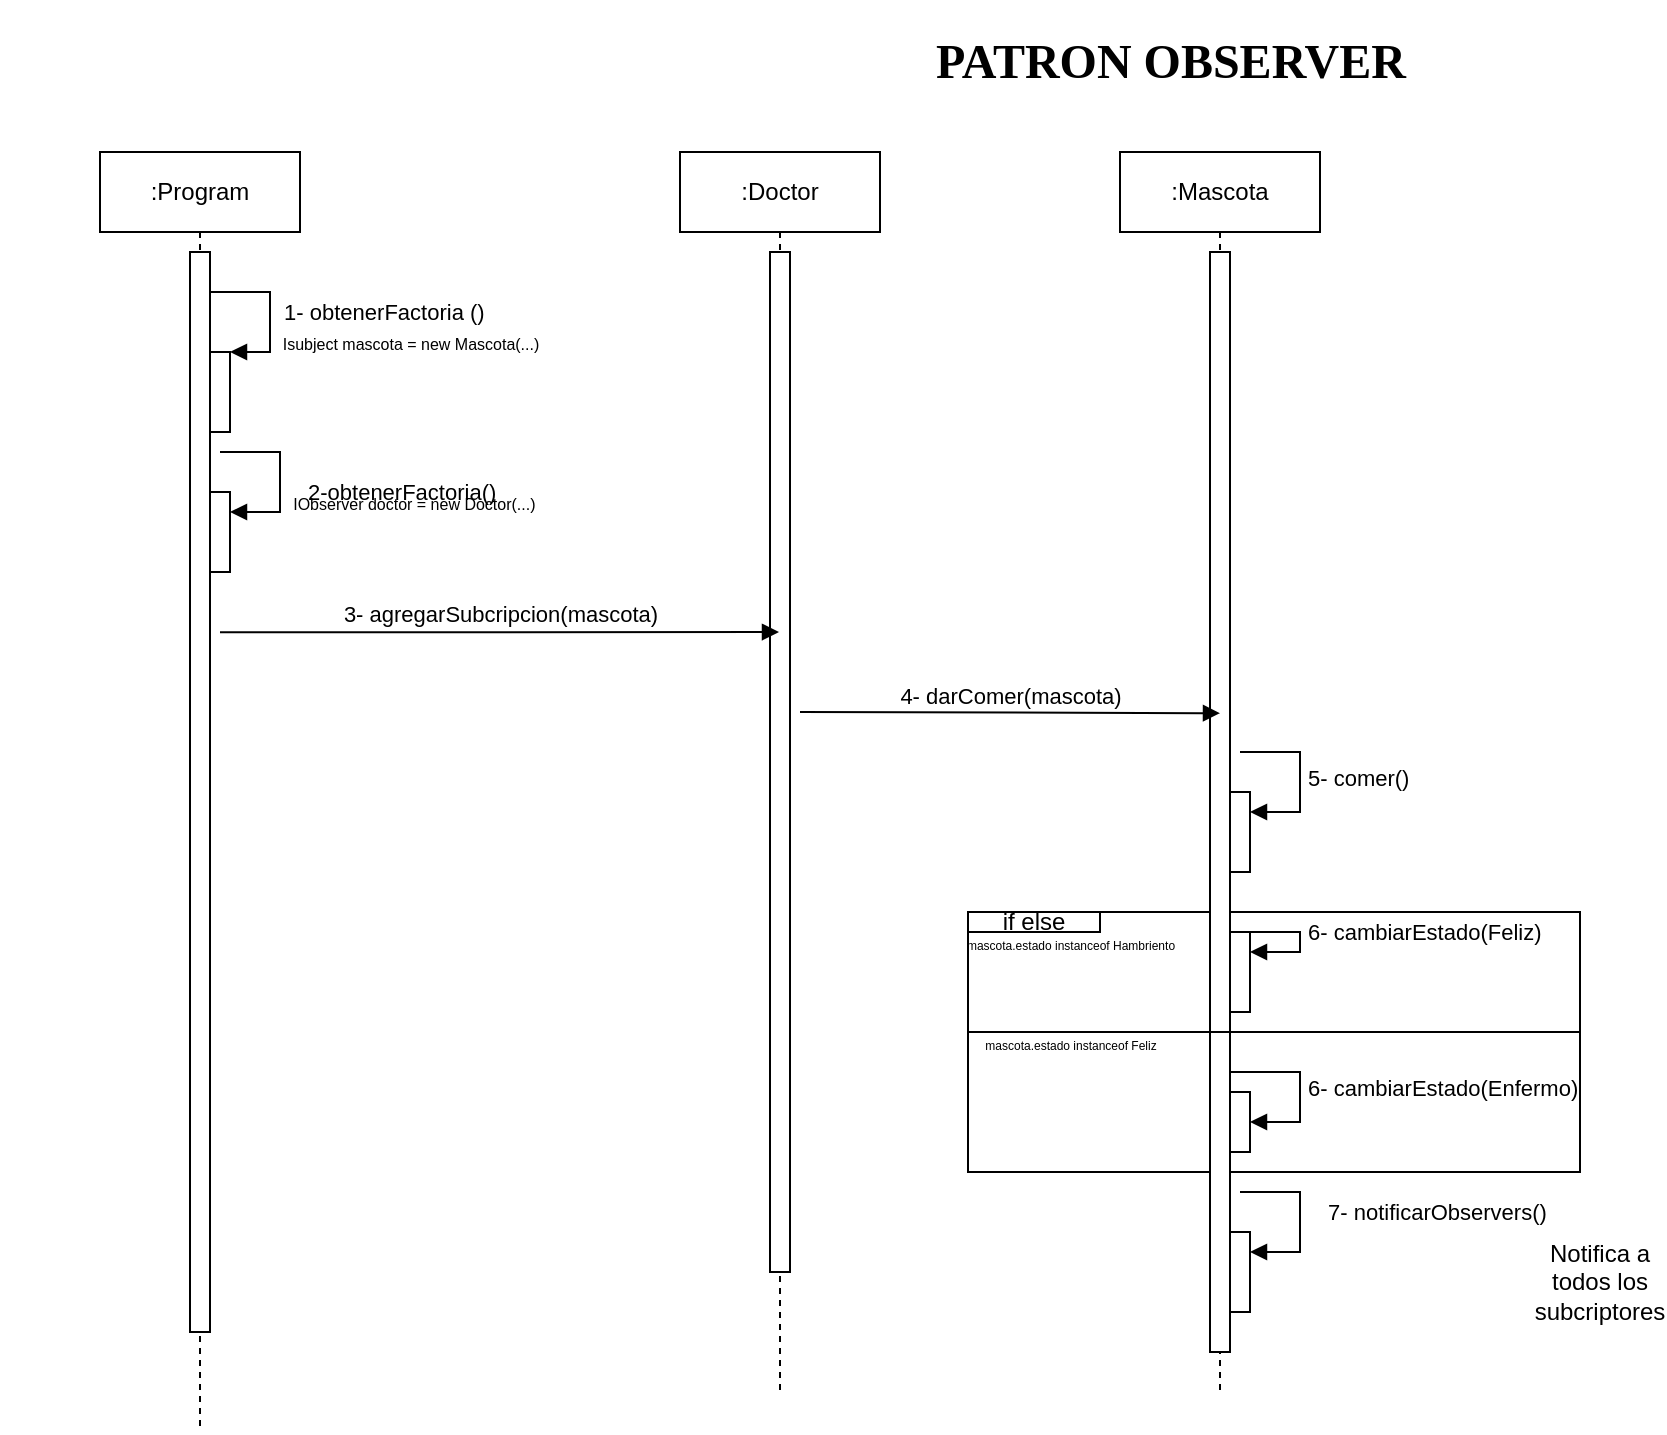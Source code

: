 <mxfile version="21.5.0" type="device">
  <diagram name="Página-1" id="ezZ7lonAJ3D66pZzAbyr">
    <mxGraphModel dx="2117" dy="541" grid="1" gridSize="10" guides="1" tooltips="1" connect="1" arrows="1" fold="1" page="1" pageScale="1" pageWidth="827" pageHeight="1169" math="0" shadow="0">
      <root>
        <mxCell id="0" />
        <mxCell id="1" parent="0" />
        <mxCell id="49Bza8QTBs6I_1MEV2yu-22" value="" style="html=1;whiteSpace=wrap;" parent="1" vertex="1">
          <mxGeometry x="304" y="460" width="306" height="130" as="geometry" />
        </mxCell>
        <mxCell id="49Bza8QTBs6I_1MEV2yu-2" value="&lt;h1&gt;&lt;font style=&quot;font-size: 24px;&quot; face=&quot;Comic Sans MS&quot;&gt;PATRON OBSERVER&lt;/font&gt;&lt;/h1&gt;" style="text;html=1;strokeColor=none;fillColor=none;align=center;verticalAlign=middle;whiteSpace=wrap;rounded=0;" parent="1" vertex="1">
          <mxGeometry x="250" y="20" width="311" height="30" as="geometry" />
        </mxCell>
        <mxCell id="49Bza8QTBs6I_1MEV2yu-3" value=":Program" style="shape=umlLifeline;perimeter=lifelinePerimeter;whiteSpace=wrap;html=1;container=1;dropTarget=0;collapsible=0;recursiveResize=0;outlineConnect=0;portConstraint=eastwest;newEdgeStyle={&quot;edgeStyle&quot;:&quot;elbowEdgeStyle&quot;,&quot;elbow&quot;:&quot;vertical&quot;,&quot;curved&quot;:0,&quot;rounded&quot;:0};" parent="1" vertex="1">
          <mxGeometry x="-130" y="80" width="100" height="640" as="geometry" />
        </mxCell>
        <mxCell id="49Bza8QTBs6I_1MEV2yu-5" value="" style="html=1;points=[];perimeter=orthogonalPerimeter;outlineConnect=0;targetShapes=umlLifeline;portConstraint=eastwest;newEdgeStyle={&quot;edgeStyle&quot;:&quot;elbowEdgeStyle&quot;,&quot;elbow&quot;:&quot;vertical&quot;,&quot;curved&quot;:0,&quot;rounded&quot;:0};" parent="49Bza8QTBs6I_1MEV2yu-3" vertex="1">
          <mxGeometry x="45" y="50" width="10" height="540" as="geometry" />
        </mxCell>
        <mxCell id="49Bza8QTBs6I_1MEV2yu-6" value="" style="html=1;points=[];perimeter=orthogonalPerimeter;outlineConnect=0;targetShapes=umlLifeline;portConstraint=eastwest;newEdgeStyle={&quot;edgeStyle&quot;:&quot;elbowEdgeStyle&quot;,&quot;elbow&quot;:&quot;vertical&quot;,&quot;curved&quot;:0,&quot;rounded&quot;:0};" parent="49Bza8QTBs6I_1MEV2yu-3" vertex="1">
          <mxGeometry x="55" y="170" width="10" height="40" as="geometry" />
        </mxCell>
        <mxCell id="49Bza8QTBs6I_1MEV2yu-7" value="2-obtenerFactoria()" style="html=1;align=left;spacingLeft=2;endArrow=block;rounded=0;edgeStyle=orthogonalEdgeStyle;curved=0;rounded=0;" parent="49Bza8QTBs6I_1MEV2yu-3" target="49Bza8QTBs6I_1MEV2yu-6" edge="1">
          <mxGeometry x="0.176" y="10" relative="1" as="geometry">
            <mxPoint x="60" y="150" as="sourcePoint" />
            <Array as="points">
              <mxPoint x="90" y="180" />
            </Array>
            <mxPoint as="offset" />
          </mxGeometry>
        </mxCell>
        <mxCell id="49Bza8QTBs6I_1MEV2yu-9" value="" style="html=1;points=[];perimeter=orthogonalPerimeter;outlineConnect=0;targetShapes=umlLifeline;portConstraint=eastwest;newEdgeStyle={&quot;edgeStyle&quot;:&quot;elbowEdgeStyle&quot;,&quot;elbow&quot;:&quot;vertical&quot;,&quot;curved&quot;:0,&quot;rounded&quot;:0};" parent="49Bza8QTBs6I_1MEV2yu-3" vertex="1">
          <mxGeometry x="55" y="100" width="10" height="40" as="geometry" />
        </mxCell>
        <mxCell id="49Bza8QTBs6I_1MEV2yu-10" value="&amp;nbsp;1- obtenerFactoria ()" style="html=1;align=left;spacingLeft=2;endArrow=block;rounded=0;edgeStyle=orthogonalEdgeStyle;curved=0;rounded=0;" parent="49Bza8QTBs6I_1MEV2yu-3" target="49Bza8QTBs6I_1MEV2yu-9" edge="1">
          <mxGeometry relative="1" as="geometry">
            <mxPoint x="55" y="70" as="sourcePoint" />
            <Array as="points">
              <mxPoint x="85" y="100" />
            </Array>
            <mxPoint as="offset" />
          </mxGeometry>
        </mxCell>
        <mxCell id="49Bza8QTBs6I_1MEV2yu-4" value=":Doctor" style="shape=umlLifeline;perimeter=lifelinePerimeter;whiteSpace=wrap;html=1;container=1;dropTarget=0;collapsible=0;recursiveResize=0;outlineConnect=0;portConstraint=eastwest;newEdgeStyle={&quot;edgeStyle&quot;:&quot;elbowEdgeStyle&quot;,&quot;elbow&quot;:&quot;vertical&quot;,&quot;curved&quot;:0,&quot;rounded&quot;:0};" parent="1" vertex="1">
          <mxGeometry x="160" y="80" width="100" height="620" as="geometry" />
        </mxCell>
        <mxCell id="49Bza8QTBs6I_1MEV2yu-12" value="" style="html=1;points=[];perimeter=orthogonalPerimeter;outlineConnect=0;targetShapes=umlLifeline;portConstraint=eastwest;newEdgeStyle={&quot;edgeStyle&quot;:&quot;elbowEdgeStyle&quot;,&quot;elbow&quot;:&quot;vertical&quot;,&quot;curved&quot;:0,&quot;rounded&quot;:0};" parent="49Bza8QTBs6I_1MEV2yu-4" vertex="1">
          <mxGeometry x="45" y="50" width="10" height="510" as="geometry" />
        </mxCell>
        <mxCell id="49Bza8QTBs6I_1MEV2yu-8" value="&amp;nbsp; &amp;nbsp; &lt;span style=&quot;white-space: pre;&quot;&gt;&#x9;&lt;/span&gt;&lt;span style=&quot;white-space: pre;&quot;&gt;&#x9;&lt;/span&gt;&lt;span style=&quot;white-space: pre;&quot;&gt;&#x9;&lt;/span&gt;&lt;span style=&quot;white-space: pre;&quot;&gt;&#x9;&lt;/span&gt;&lt;span style=&quot;white-space: pre;&quot;&gt;&#x9;&lt;/span&gt;&lt;font style=&quot;font-size: 8px;&quot;&gt;IObserver doctor = new Doctor(...)&lt;/font&gt;" style="text;html=1;align=center;verticalAlign=middle;resizable=0;points=[];autosize=1;strokeColor=none;fillColor=none;" parent="1" vertex="1">
          <mxGeometry x="-180" y="240" width="280" height="30" as="geometry" />
        </mxCell>
        <mxCell id="49Bza8QTBs6I_1MEV2yu-11" value="&lt;font style=&quot;font-size: 8px;&quot;&gt;Isubject mascota = new Mascota(...)&lt;/font&gt;" style="text;html=1;align=center;verticalAlign=middle;resizable=0;points=[];autosize=1;strokeColor=none;fillColor=none;" parent="1" vertex="1">
          <mxGeometry x="-50" y="160" width="150" height="30" as="geometry" />
        </mxCell>
        <mxCell id="49Bza8QTBs6I_1MEV2yu-13" value="3- agregarSubcripcion(mascota)" style="html=1;verticalAlign=bottom;endArrow=block;edgeStyle=elbowEdgeStyle;elbow=vertical;curved=0;rounded=0;" parent="1" target="49Bza8QTBs6I_1MEV2yu-4" edge="1">
          <mxGeometry width="80" relative="1" as="geometry">
            <mxPoint x="-70" y="320.17" as="sourcePoint" />
            <mxPoint x="10" y="320.17" as="targetPoint" />
          </mxGeometry>
        </mxCell>
        <mxCell id="49Bza8QTBs6I_1MEV2yu-14" value=":Mascota" style="shape=umlLifeline;perimeter=lifelinePerimeter;whiteSpace=wrap;html=1;container=1;dropTarget=0;collapsible=0;recursiveResize=0;outlineConnect=0;portConstraint=eastwest;newEdgeStyle={&quot;edgeStyle&quot;:&quot;elbowEdgeStyle&quot;,&quot;elbow&quot;:&quot;vertical&quot;,&quot;curved&quot;:0,&quot;rounded&quot;:0};" parent="1" vertex="1">
          <mxGeometry x="380" y="80" width="100" height="620" as="geometry" />
        </mxCell>
        <mxCell id="49Bza8QTBs6I_1MEV2yu-15" value="" style="html=1;points=[];perimeter=orthogonalPerimeter;outlineConnect=0;targetShapes=umlLifeline;portConstraint=eastwest;newEdgeStyle={&quot;edgeStyle&quot;:&quot;elbowEdgeStyle&quot;,&quot;elbow&quot;:&quot;vertical&quot;,&quot;curved&quot;:0,&quot;rounded&quot;:0};" parent="49Bza8QTBs6I_1MEV2yu-14" vertex="1">
          <mxGeometry x="45" y="50" width="10" height="550" as="geometry" />
        </mxCell>
        <mxCell id="49Bza8QTBs6I_1MEV2yu-18" value="" style="html=1;points=[];perimeter=orthogonalPerimeter;outlineConnect=0;targetShapes=umlLifeline;portConstraint=eastwest;newEdgeStyle={&quot;edgeStyle&quot;:&quot;elbowEdgeStyle&quot;,&quot;elbow&quot;:&quot;vertical&quot;,&quot;curved&quot;:0,&quot;rounded&quot;:0};" parent="49Bza8QTBs6I_1MEV2yu-14" vertex="1">
          <mxGeometry x="55" y="320" width="10" height="40" as="geometry" />
        </mxCell>
        <mxCell id="49Bza8QTBs6I_1MEV2yu-19" value="5- comer()" style="html=1;align=left;spacingLeft=2;endArrow=block;rounded=0;edgeStyle=orthogonalEdgeStyle;curved=0;rounded=0;" parent="49Bza8QTBs6I_1MEV2yu-14" target="49Bza8QTBs6I_1MEV2yu-18" edge="1">
          <mxGeometry relative="1" as="geometry">
            <mxPoint x="60" y="300" as="sourcePoint" />
            <Array as="points">
              <mxPoint x="90" y="330" />
            </Array>
          </mxGeometry>
        </mxCell>
        <mxCell id="49Bza8QTBs6I_1MEV2yu-29" value="" style="html=1;points=[];perimeter=orthogonalPerimeter;outlineConnect=0;targetShapes=umlLifeline;portConstraint=eastwest;newEdgeStyle={&quot;edgeStyle&quot;:&quot;elbowEdgeStyle&quot;,&quot;elbow&quot;:&quot;vertical&quot;,&quot;curved&quot;:0,&quot;rounded&quot;:0};" parent="49Bza8QTBs6I_1MEV2yu-14" vertex="1">
          <mxGeometry x="55" y="390" width="10" height="40" as="geometry" />
        </mxCell>
        <mxCell id="49Bza8QTBs6I_1MEV2yu-30" value="6- cambiarEstado(Feliz)" style="html=1;align=left;spacingLeft=2;endArrow=block;rounded=0;edgeStyle=orthogonalEdgeStyle;curved=0;rounded=0;" parent="49Bza8QTBs6I_1MEV2yu-14" source="49Bza8QTBs6I_1MEV2yu-15" target="49Bza8QTBs6I_1MEV2yu-29" edge="1">
          <mxGeometry relative="1" as="geometry">
            <mxPoint x="60" y="370" as="sourcePoint" />
            <Array as="points">
              <mxPoint x="90" y="390" />
              <mxPoint x="90" y="400" />
            </Array>
          </mxGeometry>
        </mxCell>
        <mxCell id="49Bza8QTBs6I_1MEV2yu-31" value="" style="html=1;points=[];perimeter=orthogonalPerimeter;outlineConnect=0;targetShapes=umlLifeline;portConstraint=eastwest;newEdgeStyle={&quot;edgeStyle&quot;:&quot;elbowEdgeStyle&quot;,&quot;elbow&quot;:&quot;vertical&quot;,&quot;curved&quot;:0,&quot;rounded&quot;:0};" parent="49Bza8QTBs6I_1MEV2yu-14" vertex="1">
          <mxGeometry x="55" y="470" width="10" height="30" as="geometry" />
        </mxCell>
        <mxCell id="49Bza8QTBs6I_1MEV2yu-32" value="6- cambiarEstado(Enfermo)" style="html=1;align=left;spacingLeft=2;endArrow=block;rounded=0;edgeStyle=orthogonalEdgeStyle;curved=0;rounded=0;" parent="49Bza8QTBs6I_1MEV2yu-14" source="49Bza8QTBs6I_1MEV2yu-15" target="49Bza8QTBs6I_1MEV2yu-31" edge="1">
          <mxGeometry relative="1" as="geometry">
            <mxPoint x="60" y="450" as="sourcePoint" />
            <Array as="points">
              <mxPoint x="90" y="460" />
              <mxPoint x="90" y="485" />
            </Array>
          </mxGeometry>
        </mxCell>
        <mxCell id="49Bza8QTBs6I_1MEV2yu-34" value="" style="html=1;points=[];perimeter=orthogonalPerimeter;outlineConnect=0;targetShapes=umlLifeline;portConstraint=eastwest;newEdgeStyle={&quot;edgeStyle&quot;:&quot;elbowEdgeStyle&quot;,&quot;elbow&quot;:&quot;vertical&quot;,&quot;curved&quot;:0,&quot;rounded&quot;:0};" parent="49Bza8QTBs6I_1MEV2yu-14" vertex="1">
          <mxGeometry x="55" y="540" width="10" height="40" as="geometry" />
        </mxCell>
        <mxCell id="49Bza8QTBs6I_1MEV2yu-35" value="7- notificarObservers()" style="html=1;align=left;spacingLeft=2;endArrow=block;rounded=0;edgeStyle=orthogonalEdgeStyle;curved=0;rounded=0;" parent="49Bza8QTBs6I_1MEV2yu-14" target="49Bza8QTBs6I_1MEV2yu-34" edge="1">
          <mxGeometry x="-0.059" y="10" relative="1" as="geometry">
            <mxPoint x="60" y="520" as="sourcePoint" />
            <Array as="points">
              <mxPoint x="90" y="550" />
            </Array>
            <mxPoint as="offset" />
          </mxGeometry>
        </mxCell>
        <mxCell id="49Bza8QTBs6I_1MEV2yu-16" value="4- darComer(mascota)" style="html=1;verticalAlign=bottom;endArrow=block;edgeStyle=elbowEdgeStyle;elbow=vertical;curved=0;rounded=0;" parent="1" edge="1">
          <mxGeometry width="80" relative="1" as="geometry">
            <mxPoint x="220" y="360" as="sourcePoint" />
            <mxPoint x="430" y="361" as="targetPoint" />
            <Array as="points">
              <mxPoint x="350" y="360.59" />
            </Array>
          </mxGeometry>
        </mxCell>
        <mxCell id="49Bza8QTBs6I_1MEV2yu-23" value="if else" style="html=1;whiteSpace=wrap;" parent="1" vertex="1">
          <mxGeometry x="304" y="460" width="66" height="10" as="geometry" />
        </mxCell>
        <mxCell id="49Bza8QTBs6I_1MEV2yu-24" value="" style="line;strokeWidth=1;fillColor=none;align=left;verticalAlign=middle;spacingTop=-1;spacingLeft=3;spacingRight=3;rotatable=0;labelPosition=right;points=[];portConstraint=eastwest;strokeColor=inherit;" parent="1" vertex="1">
          <mxGeometry x="304" y="516" width="306" height="8" as="geometry" />
        </mxCell>
        <mxCell id="49Bza8QTBs6I_1MEV2yu-25" value="&lt;font style=&quot;font-size: 6px;&quot;&gt;mascota.estado instanceof Hambriento&lt;/font&gt;" style="text;html=1;align=center;verticalAlign=middle;resizable=0;points=[];autosize=1;strokeColor=none;fillColor=none;" parent="1" vertex="1">
          <mxGeometry x="290" y="460" width="130" height="30" as="geometry" />
        </mxCell>
        <mxCell id="49Bza8QTBs6I_1MEV2yu-26" value="&lt;font style=&quot;font-size: 6px;&quot;&gt;mascota.estado instanceof Feliz&lt;/font&gt;" style="text;html=1;align=center;verticalAlign=middle;resizable=0;points=[];autosize=1;strokeColor=none;fillColor=none;" parent="1" vertex="1">
          <mxGeometry x="300" y="510" width="110" height="30" as="geometry" />
        </mxCell>
        <mxCell id="Uz8exiaXJZWSnehmXv1y-2" value="Notifica a todos los subcriptores" style="text;html=1;strokeColor=none;fillColor=none;align=center;verticalAlign=middle;whiteSpace=wrap;rounded=0;" vertex="1" parent="1">
          <mxGeometry x="590" y="630" width="60" height="30" as="geometry" />
        </mxCell>
      </root>
    </mxGraphModel>
  </diagram>
</mxfile>
